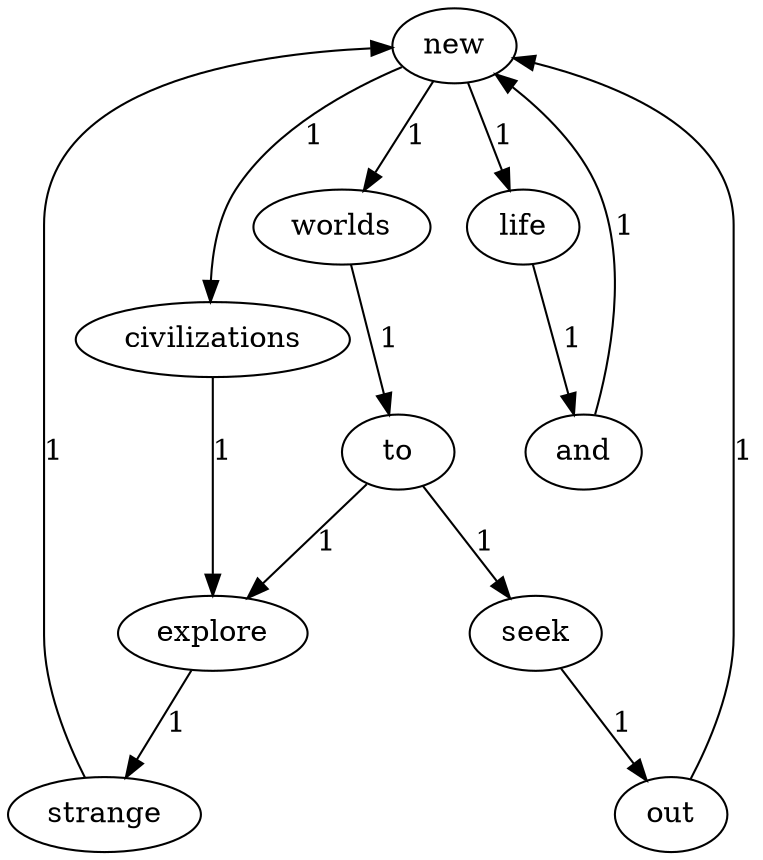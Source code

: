 digraph G {
    new -> worlds [label="1"];    new -> civilizations [label="1"];    new -> life [label="1"];    worlds -> to [label="1"];    explore -> strange [label="1"];    and -> new [label="1"];    to -> explore [label="1"];    to -> seek [label="1"];    civilizations -> explore [label="1"];    seek -> out [label="1"];    strange -> new [label="1"];    life -> and [label="1"];    out -> new [label="1"];}
